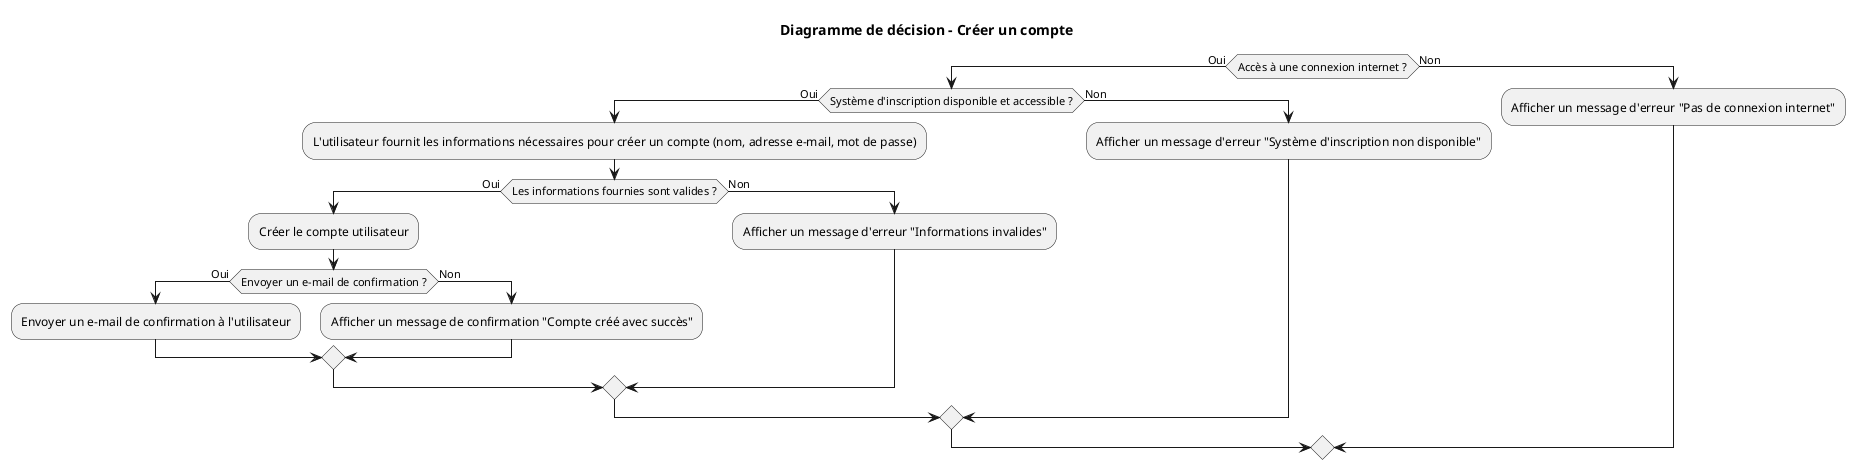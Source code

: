 @startuml
title Diagramme de décision - Créer un compte

if (Accès à une connexion internet ?) then (Oui)
    if (Système d'inscription disponible et accessible ?) then (Oui)
        :L'utilisateur fournit les informations nécessaires pour créer un compte (nom, adresse e-mail, mot de passe);
        if (Les informations fournies sont valides ?) then (Oui)
            :Créer le compte utilisateur;
            if (Envoyer un e-mail de confirmation ?) then (Oui)
                :Envoyer un e-mail de confirmation à l'utilisateur;
            else (Non)
                :Afficher un message de confirmation "Compte créé avec succès";
            endif
        else (Non)
            :Afficher un message d'erreur "Informations invalides";
        endif
    else (Non)
        :Afficher un message d'erreur "Système d'inscription non disponible";
    endif
else (Non)
    :Afficher un message d'erreur "Pas de connexion internet";
endif
@enduml